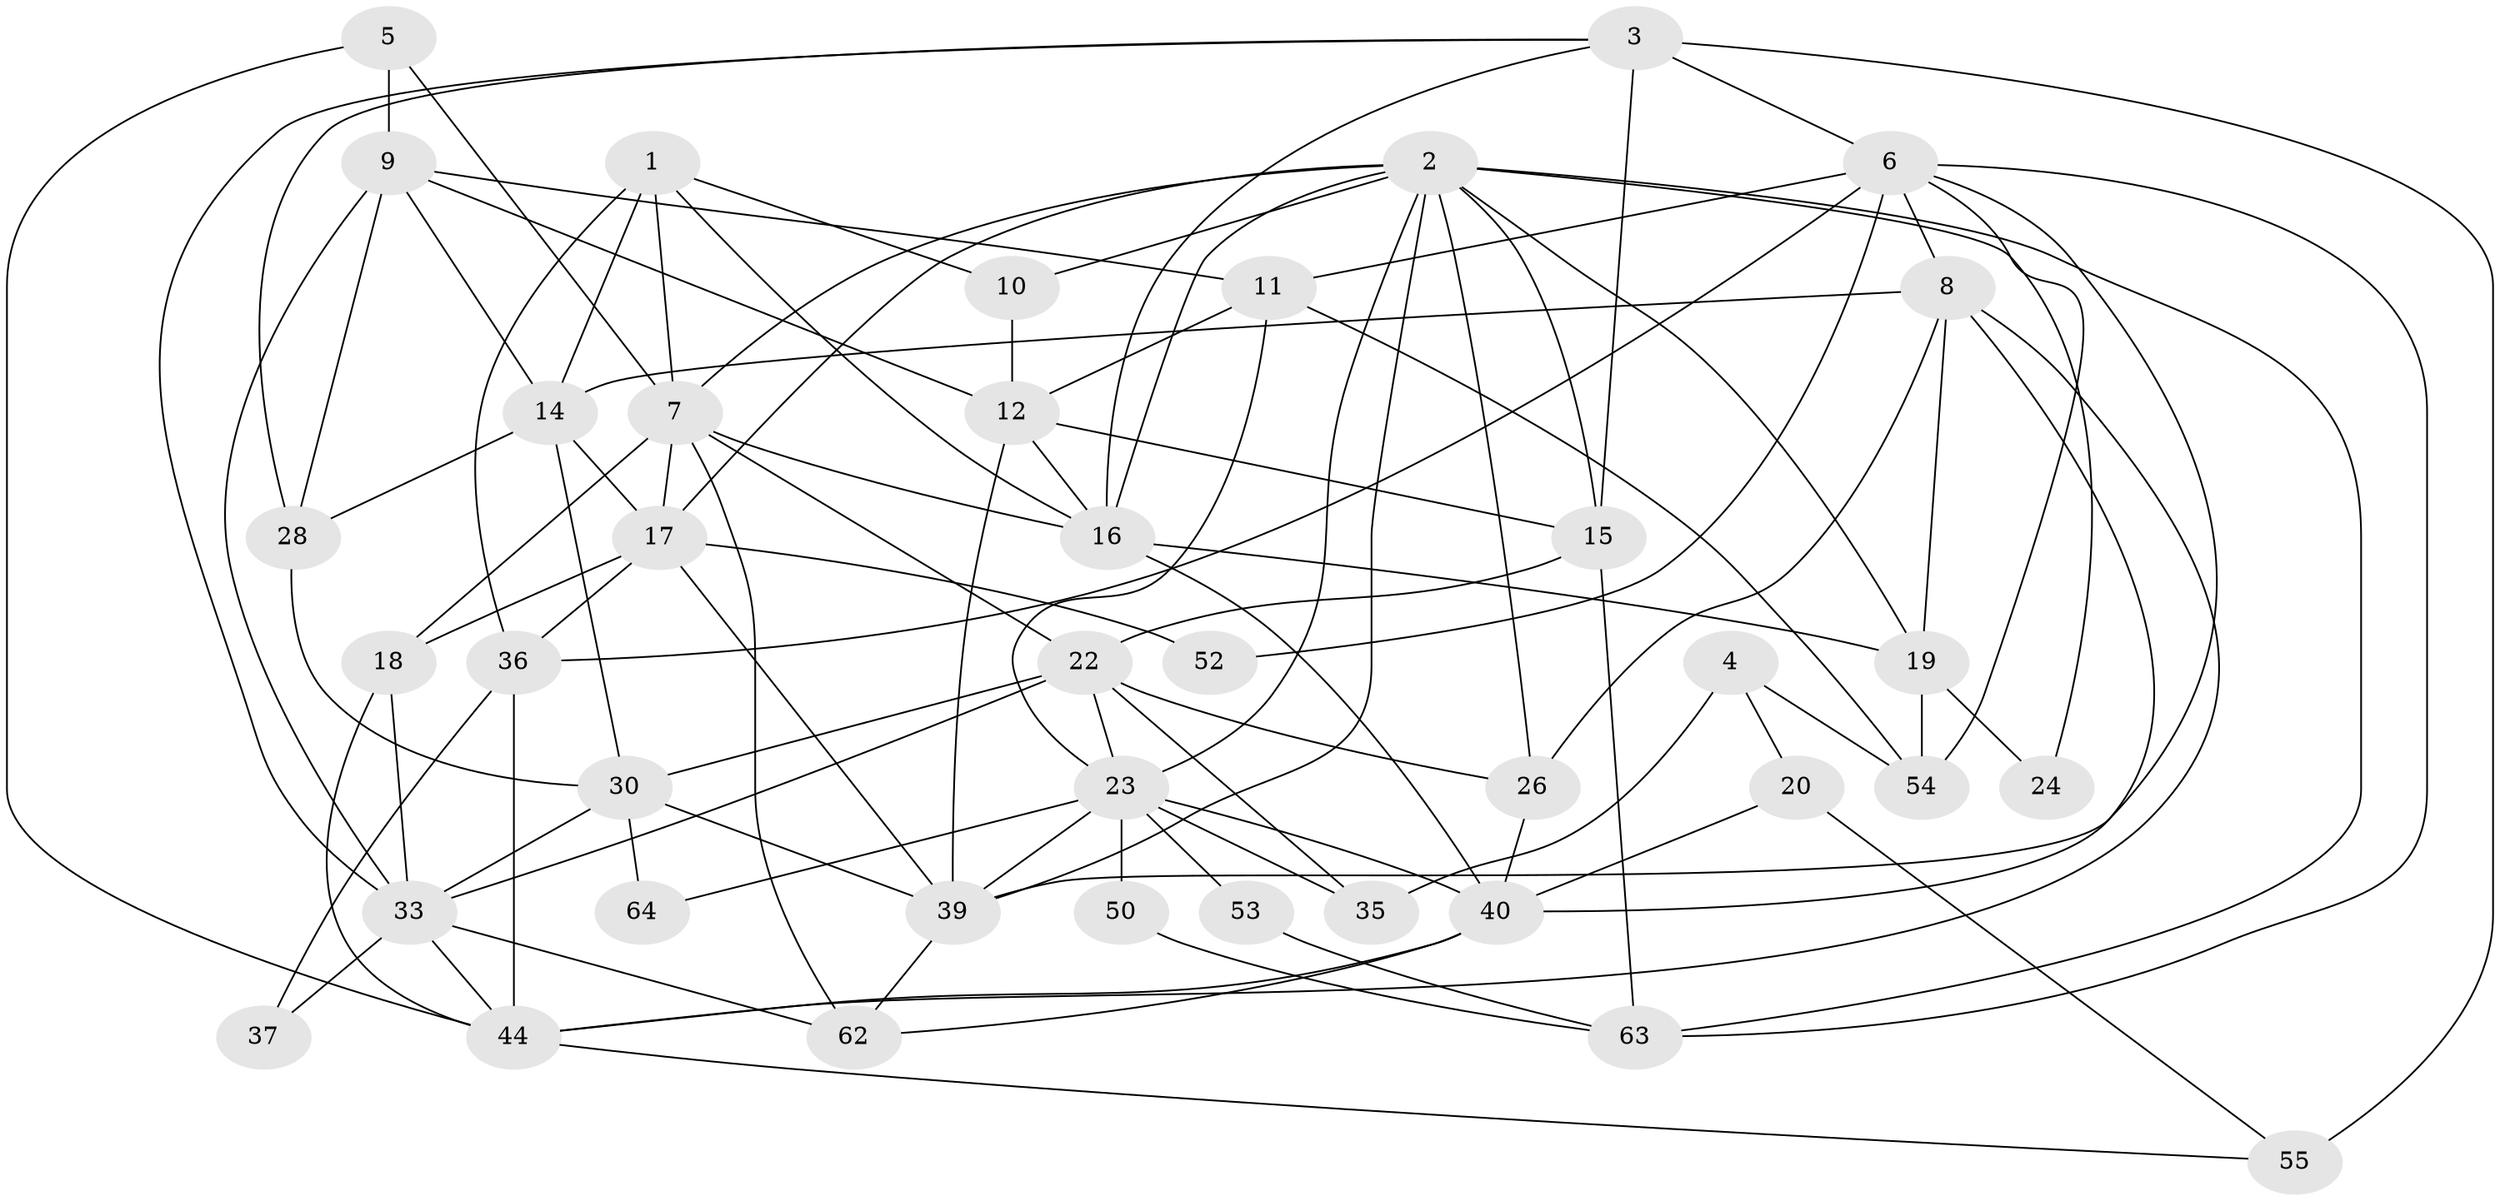 // original degree distribution, {2: 0.14492753623188406, 5: 0.2753623188405797, 3: 0.2753623188405797, 6: 0.043478260869565216, 4: 0.2028985507246377, 7: 0.028985507246376812, 8: 0.028985507246376812}
// Generated by graph-tools (version 1.1) at 2025/11/02/27/25 16:11:21]
// undirected, 40 vertices, 101 edges
graph export_dot {
graph [start="1"]
  node [color=gray90,style=filled];
  1 [super="+69"];
  2 [super="+29"];
  3 [super="+21"];
  4 [super="+13"];
  5 [super="+68"];
  6 [super="+32"];
  7 [super="+38"];
  8 [super="+49"];
  9 [super="+41"];
  10 [super="+61"];
  11 [super="+25"];
  12 [super="+60"];
  14 [super="+59"];
  15 [super="+31"];
  16 [super="+34"];
  17 [super="+27"];
  18;
  19 [super="+65"];
  20;
  22 [super="+67"];
  23 [super="+47"];
  24;
  26;
  28 [super="+58"];
  30 [super="+48"];
  33 [super="+46"];
  35 [super="+43"];
  36 [super="+56"];
  37;
  39 [super="+45"];
  40 [super="+42"];
  44 [super="+57"];
  50 [super="+51"];
  52;
  53;
  54;
  55;
  62;
  63 [super="+66"];
  64;
  1 -- 10;
  1 -- 16;
  1 -- 36;
  1 -- 7;
  1 -- 14;
  2 -- 15;
  2 -- 16;
  2 -- 39;
  2 -- 24;
  2 -- 26;
  2 -- 7;
  2 -- 10;
  2 -- 17;
  2 -- 23;
  2 -- 63;
  2 -- 19;
  3 -- 16;
  3 -- 33;
  3 -- 6;
  3 -- 55;
  3 -- 28;
  3 -- 15 [weight=2];
  4 -- 35 [weight=2];
  4 -- 20;
  4 -- 54;
  5 -- 7;
  5 -- 9;
  5 -- 44;
  6 -- 36;
  6 -- 52;
  6 -- 54;
  6 -- 8;
  6 -- 39;
  6 -- 11;
  6 -- 63;
  7 -- 16;
  7 -- 18;
  7 -- 22;
  7 -- 62;
  7 -- 17;
  8 -- 44;
  8 -- 26;
  8 -- 40;
  8 -- 19;
  8 -- 14;
  9 -- 33;
  9 -- 12;
  9 -- 28;
  9 -- 11;
  9 -- 14;
  10 -- 12;
  11 -- 12;
  11 -- 23;
  11 -- 54;
  12 -- 39;
  12 -- 15;
  12 -- 16;
  14 -- 17;
  14 -- 30;
  14 -- 28;
  15 -- 22 [weight=2];
  15 -- 63;
  16 -- 40;
  16 -- 19;
  17 -- 52;
  17 -- 39;
  17 -- 18;
  17 -- 36;
  18 -- 33;
  18 -- 44;
  19 -- 54;
  19 -- 24;
  20 -- 40;
  20 -- 55;
  22 -- 33;
  22 -- 26;
  22 -- 30;
  22 -- 23;
  22 -- 35;
  23 -- 40;
  23 -- 35;
  23 -- 50 [weight=2];
  23 -- 64;
  23 -- 53;
  23 -- 39;
  26 -- 40;
  28 -- 30;
  30 -- 33;
  30 -- 64;
  30 -- 39;
  33 -- 37;
  33 -- 62;
  33 -- 44;
  36 -- 37;
  36 -- 44;
  39 -- 62;
  40 -- 44;
  40 -- 62;
  44 -- 55;
  50 -- 63;
  53 -- 63;
}
